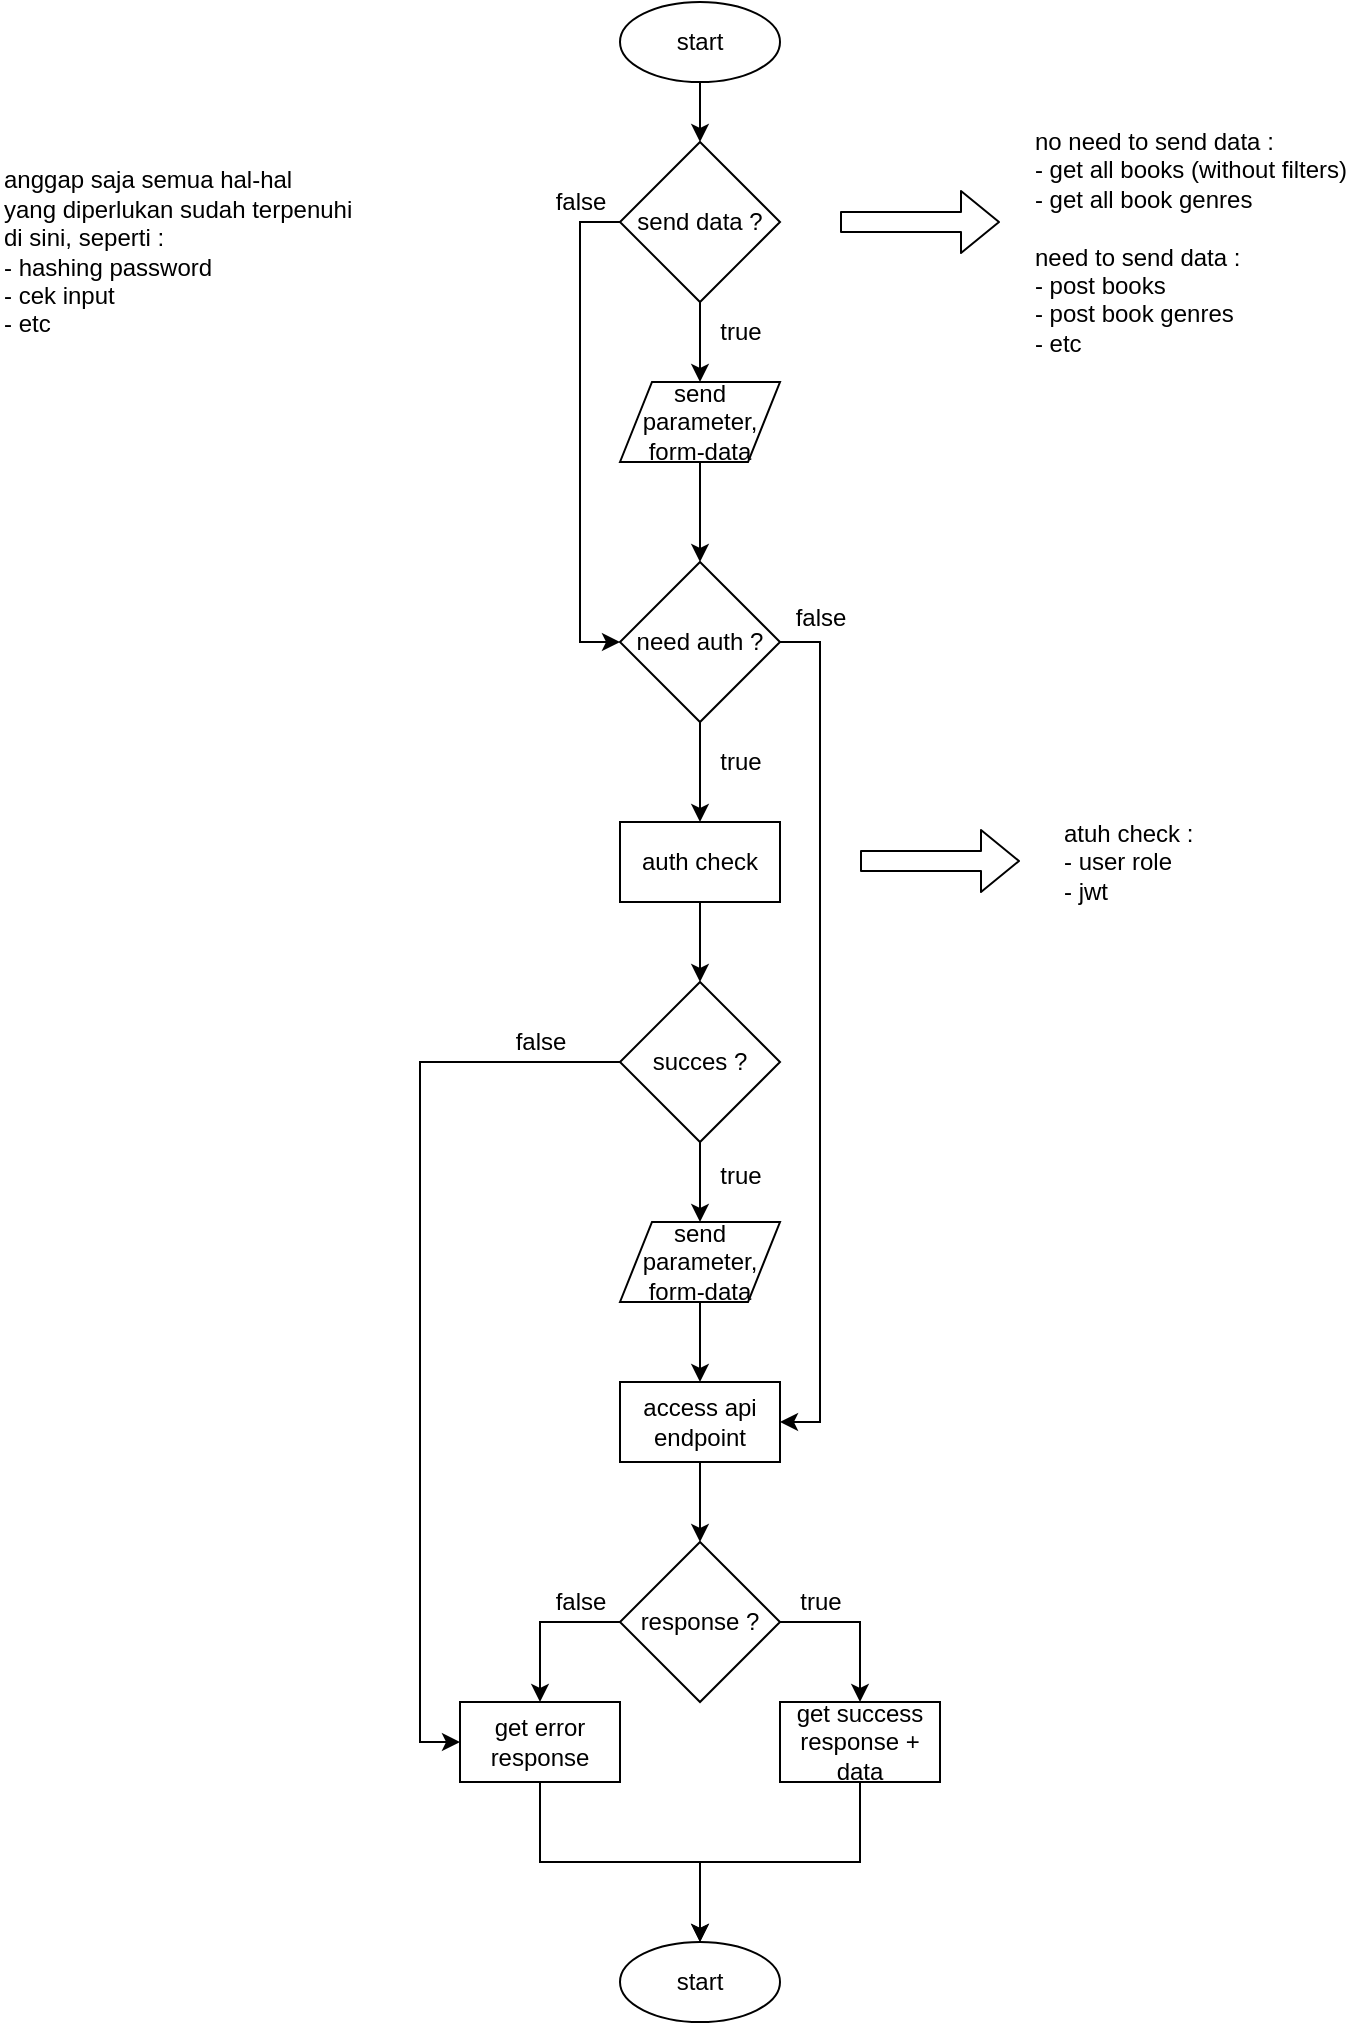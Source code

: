 <mxfile version="13.0.3" type="device"><diagram id="PCHLEPoDDH2haQ5_kihe" name="Halaman-1"><mxGraphModel dx="868" dy="551" grid="1" gridSize="10" guides="1" tooltips="1" connect="1" arrows="1" fold="1" page="1" pageScale="1" pageWidth="850" pageHeight="1100" math="0" shadow="0"><root><mxCell id="0"/><mxCell id="1" parent="0"/><mxCell id="XIvOpLML5mX1YusMiVHt-18" value="" style="group" parent="1" vertex="1" connectable="0"><mxGeometry x="300" y="40" width="270" height="1010" as="geometry"/></mxCell><mxCell id="YhOG26NGGrQ5pZbWDD0q-1" value="start" style="ellipse;whiteSpace=wrap;html=1;" parent="XIvOpLML5mX1YusMiVHt-18" vertex="1"><mxGeometry x="80" width="80" height="40" as="geometry"/></mxCell><mxCell id="YhOG26NGGrQ5pZbWDD0q-2" value="auth check" style="rounded=0;whiteSpace=wrap;html=1;" parent="XIvOpLML5mX1YusMiVHt-18" vertex="1"><mxGeometry x="80" y="410" width="80" height="40" as="geometry"/></mxCell><mxCell id="YhOG26NGGrQ5pZbWDD0q-9" value="succes ?" style="rhombus;whiteSpace=wrap;html=1;" parent="XIvOpLML5mX1YusMiVHt-18" vertex="1"><mxGeometry x="80" y="490" width="80" height="80" as="geometry"/></mxCell><mxCell id="YhOG26NGGrQ5pZbWDD0q-10" style="edgeStyle=orthogonalEdgeStyle;rounded=0;orthogonalLoop=1;jettySize=auto;html=1;exitX=0.5;exitY=1;exitDx=0;exitDy=0;entryX=0.5;entryY=0;entryDx=0;entryDy=0;" parent="XIvOpLML5mX1YusMiVHt-18" source="YhOG26NGGrQ5pZbWDD0q-2" target="YhOG26NGGrQ5pZbWDD0q-9" edge="1"><mxGeometry relative="1" as="geometry"/></mxCell><mxCell id="YhOG26NGGrQ5pZbWDD0q-12" value="true" style="text;html=1;align=center;verticalAlign=middle;resizable=0;points=[];autosize=1;" parent="XIvOpLML5mX1YusMiVHt-18" vertex="1"><mxGeometry x="160" y="790" width="40" height="20" as="geometry"/></mxCell><mxCell id="YhOG26NGGrQ5pZbWDD0q-16" value="false" style="text;html=1;align=center;verticalAlign=middle;resizable=0;points=[];autosize=1;" parent="XIvOpLML5mX1YusMiVHt-18" vertex="1"><mxGeometry x="40" y="790" width="40" height="20" as="geometry"/></mxCell><mxCell id="YhOG26NGGrQ5pZbWDD0q-21" value="response ?" style="rhombus;whiteSpace=wrap;html=1;" parent="XIvOpLML5mX1YusMiVHt-18" vertex="1"><mxGeometry x="80" y="770" width="80" height="80" as="geometry"/></mxCell><mxCell id="YhOG26NGGrQ5pZbWDD0q-23" value="send parameter,&lt;br&gt;form-data" style="shape=parallelogram;perimeter=parallelogramPerimeter;whiteSpace=wrap;html=1;" parent="XIvOpLML5mX1YusMiVHt-18" vertex="1"><mxGeometry x="80" y="610" width="80" height="40" as="geometry"/></mxCell><mxCell id="YhOG26NGGrQ5pZbWDD0q-25" style="edgeStyle=orthogonalEdgeStyle;rounded=0;orthogonalLoop=1;jettySize=auto;html=1;exitX=0.5;exitY=1;exitDx=0;exitDy=0;entryX=0.5;entryY=0;entryDx=0;entryDy=0;" parent="XIvOpLML5mX1YusMiVHt-18" source="YhOG26NGGrQ5pZbWDD0q-9" target="YhOG26NGGrQ5pZbWDD0q-23" edge="1"><mxGeometry relative="1" as="geometry"/></mxCell><mxCell id="YhOG26NGGrQ5pZbWDD0q-77" style="edgeStyle=orthogonalEdgeStyle;rounded=0;orthogonalLoop=1;jettySize=auto;html=1;" parent="XIvOpLML5mX1YusMiVHt-18" source="YhOG26NGGrQ5pZbWDD0q-24" target="YhOG26NGGrQ5pZbWDD0q-21" edge="1"><mxGeometry relative="1" as="geometry"/></mxCell><mxCell id="YhOG26NGGrQ5pZbWDD0q-24" value="access api endpoint" style="rounded=0;whiteSpace=wrap;html=1;" parent="XIvOpLML5mX1YusMiVHt-18" vertex="1"><mxGeometry x="80" y="690" width="80" height="40" as="geometry"/></mxCell><mxCell id="YhOG26NGGrQ5pZbWDD0q-26" style="edgeStyle=orthogonalEdgeStyle;rounded=0;orthogonalLoop=1;jettySize=auto;html=1;exitX=0.5;exitY=1;exitDx=0;exitDy=0;" parent="XIvOpLML5mX1YusMiVHt-18" source="YhOG26NGGrQ5pZbWDD0q-23" target="YhOG26NGGrQ5pZbWDD0q-24" edge="1"><mxGeometry relative="1" as="geometry"/></mxCell><mxCell id="YhOG26NGGrQ5pZbWDD0q-28" value="get success response + data" style="rounded=0;whiteSpace=wrap;html=1;" parent="XIvOpLML5mX1YusMiVHt-18" vertex="1"><mxGeometry x="160" y="850" width="80" height="40" as="geometry"/></mxCell><mxCell id="YhOG26NGGrQ5pZbWDD0q-31" style="edgeStyle=orthogonalEdgeStyle;rounded=0;orthogonalLoop=1;jettySize=auto;html=1;exitX=1;exitY=0.5;exitDx=0;exitDy=0;" parent="XIvOpLML5mX1YusMiVHt-18" source="YhOG26NGGrQ5pZbWDD0q-21" target="YhOG26NGGrQ5pZbWDD0q-28" edge="1"><mxGeometry relative="1" as="geometry"/></mxCell><mxCell id="YhOG26NGGrQ5pZbWDD0q-29" value="get error response" style="rounded=0;whiteSpace=wrap;html=1;" parent="XIvOpLML5mX1YusMiVHt-18" vertex="1"><mxGeometry y="850" width="80" height="40" as="geometry"/></mxCell><mxCell id="YhOG26NGGrQ5pZbWDD0q-83" style="edgeStyle=orthogonalEdgeStyle;rounded=0;orthogonalLoop=1;jettySize=auto;html=1;exitX=0;exitY=0.5;exitDx=0;exitDy=0;entryX=0;entryY=0.5;entryDx=0;entryDy=0;" parent="XIvOpLML5mX1YusMiVHt-18" source="YhOG26NGGrQ5pZbWDD0q-9" target="YhOG26NGGrQ5pZbWDD0q-29" edge="1"><mxGeometry relative="1" as="geometry"/></mxCell><mxCell id="YhOG26NGGrQ5pZbWDD0q-32" style="edgeStyle=orthogonalEdgeStyle;rounded=0;orthogonalLoop=1;jettySize=auto;html=1;exitX=0;exitY=0.5;exitDx=0;exitDy=0;" parent="XIvOpLML5mX1YusMiVHt-18" source="YhOG26NGGrQ5pZbWDD0q-21" target="YhOG26NGGrQ5pZbWDD0q-29" edge="1"><mxGeometry relative="1" as="geometry"/></mxCell><mxCell id="YhOG26NGGrQ5pZbWDD0q-33" value="start" style="ellipse;whiteSpace=wrap;html=1;" parent="XIvOpLML5mX1YusMiVHt-18" vertex="1"><mxGeometry x="80" y="970" width="80" height="40" as="geometry"/></mxCell><mxCell id="YhOG26NGGrQ5pZbWDD0q-37" style="edgeStyle=orthogonalEdgeStyle;rounded=0;orthogonalLoop=1;jettySize=auto;html=1;entryX=0.5;entryY=0;entryDx=0;entryDy=0;" parent="XIvOpLML5mX1YusMiVHt-18" source="YhOG26NGGrQ5pZbWDD0q-28" target="YhOG26NGGrQ5pZbWDD0q-33" edge="1"><mxGeometry relative="1" as="geometry"/></mxCell><mxCell id="YhOG26NGGrQ5pZbWDD0q-36" style="edgeStyle=orthogonalEdgeStyle;rounded=0;orthogonalLoop=1;jettySize=auto;html=1;" parent="XIvOpLML5mX1YusMiVHt-18" source="YhOG26NGGrQ5pZbWDD0q-29" target="YhOG26NGGrQ5pZbWDD0q-33" edge="1"><mxGeometry relative="1" as="geometry"/></mxCell><mxCell id="YhOG26NGGrQ5pZbWDD0q-38" value="send parameter,&lt;br&gt;form-data" style="shape=parallelogram;perimeter=parallelogramPerimeter;whiteSpace=wrap;html=1;" parent="XIvOpLML5mX1YusMiVHt-18" vertex="1"><mxGeometry x="80" y="190" width="80" height="40" as="geometry"/></mxCell><mxCell id="YhOG26NGGrQ5pZbWDD0q-43" value="true" style="text;html=1;align=center;verticalAlign=middle;resizable=0;points=[];autosize=1;" parent="XIvOpLML5mX1YusMiVHt-18" vertex="1"><mxGeometry x="120" y="577" width="40" height="20" as="geometry"/></mxCell><mxCell id="YhOG26NGGrQ5pZbWDD0q-44" value="false" style="text;html=1;align=center;verticalAlign=middle;resizable=0;points=[];autosize=1;" parent="XIvOpLML5mX1YusMiVHt-18" vertex="1"><mxGeometry x="20" y="510" width="40" height="20" as="geometry"/></mxCell><mxCell id="XIvOpLML5mX1YusMiVHt-3" style="edgeStyle=orthogonalEdgeStyle;rounded=0;orthogonalLoop=1;jettySize=auto;html=1;" parent="XIvOpLML5mX1YusMiVHt-18" source="XIvOpLML5mX1YusMiVHt-1" target="YhOG26NGGrQ5pZbWDD0q-38" edge="1"><mxGeometry relative="1" as="geometry"/></mxCell><mxCell id="XIvOpLML5mX1YusMiVHt-1" value="send data ?" style="rhombus;whiteSpace=wrap;html=1;" parent="XIvOpLML5mX1YusMiVHt-18" vertex="1"><mxGeometry x="80" y="70" width="80" height="80" as="geometry"/></mxCell><mxCell id="XIvOpLML5mX1YusMiVHt-2" style="edgeStyle=orthogonalEdgeStyle;rounded=0;orthogonalLoop=1;jettySize=auto;html=1;" parent="XIvOpLML5mX1YusMiVHt-18" source="YhOG26NGGrQ5pZbWDD0q-1" target="XIvOpLML5mX1YusMiVHt-1" edge="1"><mxGeometry relative="1" as="geometry"/></mxCell><mxCell id="XIvOpLML5mX1YusMiVHt-8" style="edgeStyle=orthogonalEdgeStyle;rounded=0;orthogonalLoop=1;jettySize=auto;html=1;entryX=0.5;entryY=0;entryDx=0;entryDy=0;" parent="XIvOpLML5mX1YusMiVHt-18" source="XIvOpLML5mX1YusMiVHt-4" target="YhOG26NGGrQ5pZbWDD0q-2" edge="1"><mxGeometry relative="1" as="geometry"/></mxCell><mxCell id="XIvOpLML5mX1YusMiVHt-16" style="edgeStyle=orthogonalEdgeStyle;rounded=0;orthogonalLoop=1;jettySize=auto;html=1;exitX=1;exitY=0.5;exitDx=0;exitDy=0;entryX=1;entryY=0.5;entryDx=0;entryDy=0;" parent="XIvOpLML5mX1YusMiVHt-18" source="XIvOpLML5mX1YusMiVHt-4" target="YhOG26NGGrQ5pZbWDD0q-24" edge="1"><mxGeometry relative="1" as="geometry"/></mxCell><mxCell id="XIvOpLML5mX1YusMiVHt-4" value="need auth ?" style="rhombus;whiteSpace=wrap;html=1;" parent="XIvOpLML5mX1YusMiVHt-18" vertex="1"><mxGeometry x="80" y="280" width="80" height="80" as="geometry"/></mxCell><mxCell id="XIvOpLML5mX1YusMiVHt-10" style="edgeStyle=orthogonalEdgeStyle;rounded=0;orthogonalLoop=1;jettySize=auto;html=1;" parent="XIvOpLML5mX1YusMiVHt-18" source="YhOG26NGGrQ5pZbWDD0q-38" target="XIvOpLML5mX1YusMiVHt-4" edge="1"><mxGeometry relative="1" as="geometry"/></mxCell><mxCell id="XIvOpLML5mX1YusMiVHt-12" style="edgeStyle=orthogonalEdgeStyle;rounded=0;orthogonalLoop=1;jettySize=auto;html=1;exitX=0;exitY=0.5;exitDx=0;exitDy=0;entryX=0;entryY=0.5;entryDx=0;entryDy=0;" parent="XIvOpLML5mX1YusMiVHt-18" source="XIvOpLML5mX1YusMiVHt-1" target="XIvOpLML5mX1YusMiVHt-4" edge="1"><mxGeometry relative="1" as="geometry"/></mxCell><mxCell id="XIvOpLML5mX1YusMiVHt-5" value="true" style="text;html=1;align=center;verticalAlign=middle;resizable=0;points=[];autosize=1;" parent="XIvOpLML5mX1YusMiVHt-18" vertex="1"><mxGeometry x="120" y="155" width="40" height="20" as="geometry"/></mxCell><mxCell id="XIvOpLML5mX1YusMiVHt-9" value="true" style="text;html=1;align=center;verticalAlign=middle;resizable=0;points=[];autosize=1;" parent="XIvOpLML5mX1YusMiVHt-18" vertex="1"><mxGeometry x="120" y="370" width="40" height="20" as="geometry"/></mxCell><mxCell id="XIvOpLML5mX1YusMiVHt-14" value="false" style="text;html=1;align=center;verticalAlign=middle;resizable=0;points=[];autosize=1;" parent="XIvOpLML5mX1YusMiVHt-18" vertex="1"><mxGeometry x="40" y="90" width="40" height="20" as="geometry"/></mxCell><mxCell id="XIvOpLML5mX1YusMiVHt-17" value="false" style="text;html=1;align=center;verticalAlign=middle;resizable=0;points=[];autosize=1;" parent="XIvOpLML5mX1YusMiVHt-18" vertex="1"><mxGeometry x="160" y="298" width="40" height="20" as="geometry"/></mxCell><mxCell id="XIvOpLML5mX1YusMiVHt-24" value="" style="shape=flexArrow;endArrow=classic;html=1;" parent="XIvOpLML5mX1YusMiVHt-18" edge="1"><mxGeometry width="50" height="50" relative="1" as="geometry"><mxPoint x="190" y="110" as="sourcePoint"/><mxPoint x="270" y="110" as="targetPoint"/></mxGeometry></mxCell><mxCell id="XIvOpLML5mX1YusMiVHt-25" value="" style="shape=flexArrow;endArrow=classic;html=1;" parent="XIvOpLML5mX1YusMiVHt-18" edge="1"><mxGeometry width="50" height="50" relative="1" as="geometry"><mxPoint x="200" y="429.5" as="sourcePoint"/><mxPoint x="280" y="429.5" as="targetPoint"/></mxGeometry></mxCell><mxCell id="XIvOpLML5mX1YusMiVHt-19" value="&lt;div style=&quot;text-align: left&quot;&gt;&lt;span&gt;no need to send data :&lt;/span&gt;&lt;/div&gt;&lt;div style=&quot;text-align: left&quot;&gt;&lt;span&gt;- get all books (without filters)&lt;/span&gt;&lt;/div&gt;&lt;div style=&quot;text-align: left&quot;&gt;&lt;span&gt;- get all book genres&lt;/span&gt;&lt;/div&gt;&lt;div style=&quot;text-align: left&quot;&gt;&lt;span&gt;&lt;br&gt;&lt;/span&gt;&lt;/div&gt;&lt;div style=&quot;text-align: left&quot;&gt;&lt;span&gt;need to send data :&lt;/span&gt;&lt;/div&gt;&lt;div style=&quot;text-align: left&quot;&gt;&lt;span&gt;- post books&lt;/span&gt;&lt;/div&gt;&lt;div style=&quot;text-align: left&quot;&gt;&lt;span&gt;- post book genres&lt;/span&gt;&lt;/div&gt;&lt;div style=&quot;text-align: left&quot;&gt;&lt;span&gt;- etc&lt;/span&gt;&lt;/div&gt;" style="text;html=1;align=center;verticalAlign=middle;resizable=0;points=[];autosize=1;" parent="1" vertex="1"><mxGeometry x="580" y="100" width="170" height="120" as="geometry"/></mxCell><mxCell id="XIvOpLML5mX1YusMiVHt-20" value="&lt;div&gt;atuh check :&lt;/div&gt;&lt;div&gt;- user role&lt;/div&gt;&lt;div&gt;- jwt&lt;/div&gt;" style="text;html=1;align=left;verticalAlign=middle;resizable=0;points=[];autosize=1;" parent="1" vertex="1"><mxGeometry x="600" y="445" width="80" height="50" as="geometry"/></mxCell><mxCell id="6dUD3nc7JJonBZ1UbdaA-1" value="&lt;div&gt;anggap saja semua hal-hal&amp;nbsp;&lt;/div&gt;&lt;div&gt;yang diperlukan sudah terpenuhi&amp;nbsp;&lt;/div&gt;&lt;div&gt;di sini, seperti :&lt;/div&gt;&lt;div&gt;- hashing password&lt;/div&gt;&lt;div&gt;- cek input&lt;/div&gt;&lt;div&gt;- etc&lt;/div&gt;" style="text;html=1;align=left;verticalAlign=middle;resizable=0;points=[];autosize=1;" vertex="1" parent="1"><mxGeometry x="70" y="120" width="190" height="90" as="geometry"/></mxCell></root></mxGraphModel></diagram></mxfile>